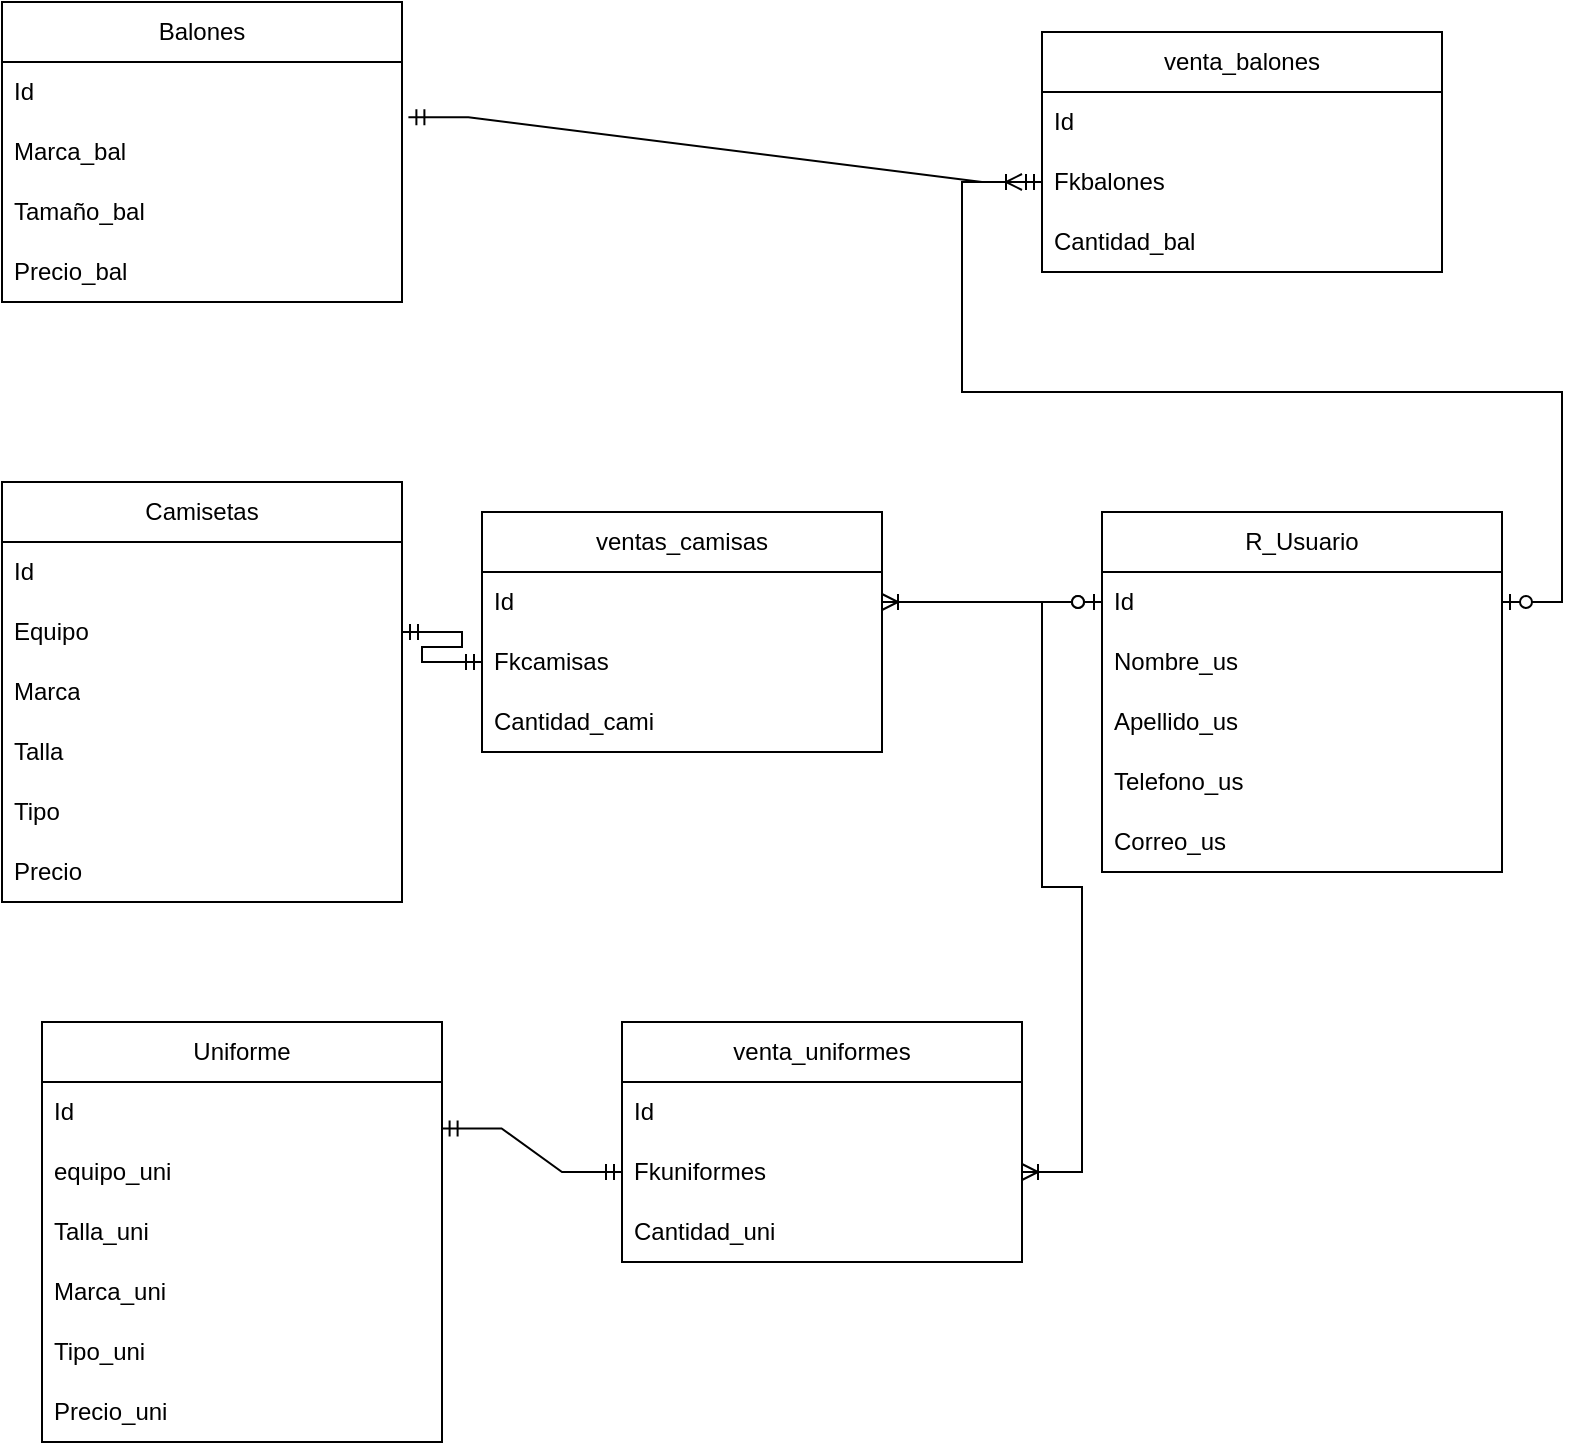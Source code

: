 <mxfile version="26.2.14">
  <diagram name="Página-1" id="8gTZQOwOSnoX_wjTtR-t">
    <mxGraphModel dx="1342" dy="663" grid="1" gridSize="10" guides="1" tooltips="1" connect="1" arrows="1" fold="1" page="1" pageScale="1" pageWidth="827" pageHeight="1169" math="0" shadow="0">
      <root>
        <mxCell id="0" />
        <mxCell id="1" parent="0" />
        <mxCell id="ZEeomSzJ_0MppkpUZ8nu-1" value="Camisetas" style="swimlane;fontStyle=0;childLayout=stackLayout;horizontal=1;startSize=30;horizontalStack=0;resizeParent=1;resizeParentMax=0;resizeLast=0;collapsible=1;marginBottom=0;whiteSpace=wrap;html=1;" vertex="1" parent="1">
          <mxGeometry x="60" y="650" width="200" height="210" as="geometry" />
        </mxCell>
        <mxCell id="ZEeomSzJ_0MppkpUZ8nu-2" value="Id" style="text;strokeColor=none;fillColor=none;align=left;verticalAlign=middle;spacingLeft=4;spacingRight=4;overflow=hidden;points=[[0,0.5],[1,0.5]];portConstraint=eastwest;rotatable=0;whiteSpace=wrap;html=1;" vertex="1" parent="ZEeomSzJ_0MppkpUZ8nu-1">
          <mxGeometry y="30" width="200" height="30" as="geometry" />
        </mxCell>
        <mxCell id="ZEeomSzJ_0MppkpUZ8nu-3" value="Equipo" style="text;strokeColor=none;fillColor=none;align=left;verticalAlign=middle;spacingLeft=4;spacingRight=4;overflow=hidden;points=[[0,0.5],[1,0.5]];portConstraint=eastwest;rotatable=0;whiteSpace=wrap;html=1;" vertex="1" parent="ZEeomSzJ_0MppkpUZ8nu-1">
          <mxGeometry y="60" width="200" height="30" as="geometry" />
        </mxCell>
        <mxCell id="ZEeomSzJ_0MppkpUZ8nu-5" value="Marca" style="text;strokeColor=none;fillColor=none;align=left;verticalAlign=middle;spacingLeft=4;spacingRight=4;overflow=hidden;points=[[0,0.5],[1,0.5]];portConstraint=eastwest;rotatable=0;whiteSpace=wrap;html=1;" vertex="1" parent="ZEeomSzJ_0MppkpUZ8nu-1">
          <mxGeometry y="90" width="200" height="30" as="geometry" />
        </mxCell>
        <mxCell id="ZEeomSzJ_0MppkpUZ8nu-4" value="Talla" style="text;strokeColor=none;fillColor=none;align=left;verticalAlign=middle;spacingLeft=4;spacingRight=4;overflow=hidden;points=[[0,0.5],[1,0.5]];portConstraint=eastwest;rotatable=0;whiteSpace=wrap;html=1;" vertex="1" parent="ZEeomSzJ_0MppkpUZ8nu-1">
          <mxGeometry y="120" width="200" height="30" as="geometry" />
        </mxCell>
        <mxCell id="ZEeomSzJ_0MppkpUZ8nu-6" value="Tipo" style="text;strokeColor=none;fillColor=none;align=left;verticalAlign=middle;spacingLeft=4;spacingRight=4;overflow=hidden;points=[[0,0.5],[1,0.5]];portConstraint=eastwest;rotatable=0;whiteSpace=wrap;html=1;" vertex="1" parent="ZEeomSzJ_0MppkpUZ8nu-1">
          <mxGeometry y="150" width="200" height="30" as="geometry" />
        </mxCell>
        <mxCell id="ZEeomSzJ_0MppkpUZ8nu-7" value="Precio" style="text;strokeColor=none;fillColor=none;align=left;verticalAlign=middle;spacingLeft=4;spacingRight=4;overflow=hidden;points=[[0,0.5],[1,0.5]];portConstraint=eastwest;rotatable=0;whiteSpace=wrap;html=1;" vertex="1" parent="ZEeomSzJ_0MppkpUZ8nu-1">
          <mxGeometry y="180" width="200" height="30" as="geometry" />
        </mxCell>
        <mxCell id="ZEeomSzJ_0MppkpUZ8nu-8" value="Uniforme" style="swimlane;fontStyle=0;childLayout=stackLayout;horizontal=1;startSize=30;horizontalStack=0;resizeParent=1;resizeParentMax=0;resizeLast=0;collapsible=1;marginBottom=0;whiteSpace=wrap;html=1;" vertex="1" parent="1">
          <mxGeometry x="80" y="920" width="200" height="210" as="geometry" />
        </mxCell>
        <mxCell id="ZEeomSzJ_0MppkpUZ8nu-9" value="Id" style="text;strokeColor=none;fillColor=none;align=left;verticalAlign=middle;spacingLeft=4;spacingRight=4;overflow=hidden;points=[[0,0.5],[1,0.5]];portConstraint=eastwest;rotatable=0;whiteSpace=wrap;html=1;" vertex="1" parent="ZEeomSzJ_0MppkpUZ8nu-8">
          <mxGeometry y="30" width="200" height="30" as="geometry" />
        </mxCell>
        <mxCell id="ZEeomSzJ_0MppkpUZ8nu-10" value="equipo_uni" style="text;strokeColor=none;fillColor=none;align=left;verticalAlign=middle;spacingLeft=4;spacingRight=4;overflow=hidden;points=[[0,0.5],[1,0.5]];portConstraint=eastwest;rotatable=0;whiteSpace=wrap;html=1;" vertex="1" parent="ZEeomSzJ_0MppkpUZ8nu-8">
          <mxGeometry y="60" width="200" height="30" as="geometry" />
        </mxCell>
        <mxCell id="ZEeomSzJ_0MppkpUZ8nu-11" value="Talla_uni" style="text;strokeColor=none;fillColor=none;align=left;verticalAlign=middle;spacingLeft=4;spacingRight=4;overflow=hidden;points=[[0,0.5],[1,0.5]];portConstraint=eastwest;rotatable=0;whiteSpace=wrap;html=1;" vertex="1" parent="ZEeomSzJ_0MppkpUZ8nu-8">
          <mxGeometry y="90" width="200" height="30" as="geometry" />
        </mxCell>
        <mxCell id="ZEeomSzJ_0MppkpUZ8nu-12" value="Marca_uni" style="text;strokeColor=none;fillColor=none;align=left;verticalAlign=middle;spacingLeft=4;spacingRight=4;overflow=hidden;points=[[0,0.5],[1,0.5]];portConstraint=eastwest;rotatable=0;whiteSpace=wrap;html=1;" vertex="1" parent="ZEeomSzJ_0MppkpUZ8nu-8">
          <mxGeometry y="120" width="200" height="30" as="geometry" />
        </mxCell>
        <mxCell id="ZEeomSzJ_0MppkpUZ8nu-13" value="Tipo_uni" style="text;strokeColor=none;fillColor=none;align=left;verticalAlign=middle;spacingLeft=4;spacingRight=4;overflow=hidden;points=[[0,0.5],[1,0.5]];portConstraint=eastwest;rotatable=0;whiteSpace=wrap;html=1;" vertex="1" parent="ZEeomSzJ_0MppkpUZ8nu-8">
          <mxGeometry y="150" width="200" height="30" as="geometry" />
        </mxCell>
        <mxCell id="ZEeomSzJ_0MppkpUZ8nu-14" value="Precio_uni" style="text;strokeColor=none;fillColor=none;align=left;verticalAlign=middle;spacingLeft=4;spacingRight=4;overflow=hidden;points=[[0,0.5],[1,0.5]];portConstraint=eastwest;rotatable=0;whiteSpace=wrap;html=1;" vertex="1" parent="ZEeomSzJ_0MppkpUZ8nu-8">
          <mxGeometry y="180" width="200" height="30" as="geometry" />
        </mxCell>
        <mxCell id="ZEeomSzJ_0MppkpUZ8nu-15" value="Balones" style="swimlane;fontStyle=0;childLayout=stackLayout;horizontal=1;startSize=30;horizontalStack=0;resizeParent=1;resizeParentMax=0;resizeLast=0;collapsible=1;marginBottom=0;whiteSpace=wrap;html=1;" vertex="1" parent="1">
          <mxGeometry x="60" y="410" width="200" height="150" as="geometry" />
        </mxCell>
        <mxCell id="ZEeomSzJ_0MppkpUZ8nu-16" value="Id" style="text;strokeColor=none;fillColor=none;align=left;verticalAlign=middle;spacingLeft=4;spacingRight=4;overflow=hidden;points=[[0,0.5],[1,0.5]];portConstraint=eastwest;rotatable=0;whiteSpace=wrap;html=1;" vertex="1" parent="ZEeomSzJ_0MppkpUZ8nu-15">
          <mxGeometry y="30" width="200" height="30" as="geometry" />
        </mxCell>
        <mxCell id="ZEeomSzJ_0MppkpUZ8nu-17" value="Marca_bal" style="text;strokeColor=none;fillColor=none;align=left;verticalAlign=middle;spacingLeft=4;spacingRight=4;overflow=hidden;points=[[0,0.5],[1,0.5]];portConstraint=eastwest;rotatable=0;whiteSpace=wrap;html=1;" vertex="1" parent="ZEeomSzJ_0MppkpUZ8nu-15">
          <mxGeometry y="60" width="200" height="30" as="geometry" />
        </mxCell>
        <mxCell id="ZEeomSzJ_0MppkpUZ8nu-18" value="Tamaño_bal" style="text;strokeColor=none;fillColor=none;align=left;verticalAlign=middle;spacingLeft=4;spacingRight=4;overflow=hidden;points=[[0,0.5],[1,0.5]];portConstraint=eastwest;rotatable=0;whiteSpace=wrap;html=1;" vertex="1" parent="ZEeomSzJ_0MppkpUZ8nu-15">
          <mxGeometry y="90" width="200" height="30" as="geometry" />
        </mxCell>
        <mxCell id="ZEeomSzJ_0MppkpUZ8nu-19" value="Precio_bal" style="text;strokeColor=none;fillColor=none;align=left;verticalAlign=middle;spacingLeft=4;spacingRight=4;overflow=hidden;points=[[0,0.5],[1,0.5]];portConstraint=eastwest;rotatable=0;whiteSpace=wrap;html=1;" vertex="1" parent="ZEeomSzJ_0MppkpUZ8nu-15">
          <mxGeometry y="120" width="200" height="30" as="geometry" />
        </mxCell>
        <mxCell id="ZEeomSzJ_0MppkpUZ8nu-22" value="R_Usuario" style="swimlane;fontStyle=0;childLayout=stackLayout;horizontal=1;startSize=30;horizontalStack=0;resizeParent=1;resizeParentMax=0;resizeLast=0;collapsible=1;marginBottom=0;whiteSpace=wrap;html=1;" vertex="1" parent="1">
          <mxGeometry x="610" y="665" width="200" height="180" as="geometry" />
        </mxCell>
        <mxCell id="ZEeomSzJ_0MppkpUZ8nu-23" value="Id" style="text;strokeColor=none;fillColor=none;align=left;verticalAlign=middle;spacingLeft=4;spacingRight=4;overflow=hidden;points=[[0,0.5],[1,0.5]];portConstraint=eastwest;rotatable=0;whiteSpace=wrap;html=1;" vertex="1" parent="ZEeomSzJ_0MppkpUZ8nu-22">
          <mxGeometry y="30" width="200" height="30" as="geometry" />
        </mxCell>
        <mxCell id="ZEeomSzJ_0MppkpUZ8nu-24" value="Nombre_us" style="text;strokeColor=none;fillColor=none;align=left;verticalAlign=middle;spacingLeft=4;spacingRight=4;overflow=hidden;points=[[0,0.5],[1,0.5]];portConstraint=eastwest;rotatable=0;whiteSpace=wrap;html=1;" vertex="1" parent="ZEeomSzJ_0MppkpUZ8nu-22">
          <mxGeometry y="60" width="200" height="30" as="geometry" />
        </mxCell>
        <mxCell id="ZEeomSzJ_0MppkpUZ8nu-25" value="Apellido_us" style="text;strokeColor=none;fillColor=none;align=left;verticalAlign=middle;spacingLeft=4;spacingRight=4;overflow=hidden;points=[[0,0.5],[1,0.5]];portConstraint=eastwest;rotatable=0;whiteSpace=wrap;html=1;" vertex="1" parent="ZEeomSzJ_0MppkpUZ8nu-22">
          <mxGeometry y="90" width="200" height="30" as="geometry" />
        </mxCell>
        <mxCell id="ZEeomSzJ_0MppkpUZ8nu-26" value="Telefono_us" style="text;strokeColor=none;fillColor=none;align=left;verticalAlign=middle;spacingLeft=4;spacingRight=4;overflow=hidden;points=[[0,0.5],[1,0.5]];portConstraint=eastwest;rotatable=0;whiteSpace=wrap;html=1;" vertex="1" parent="ZEeomSzJ_0MppkpUZ8nu-22">
          <mxGeometry y="120" width="200" height="30" as="geometry" />
        </mxCell>
        <mxCell id="ZEeomSzJ_0MppkpUZ8nu-27" value="Correo_us" style="text;strokeColor=none;fillColor=none;align=left;verticalAlign=middle;spacingLeft=4;spacingRight=4;overflow=hidden;points=[[0,0.5],[1,0.5]];portConstraint=eastwest;rotatable=0;whiteSpace=wrap;html=1;" vertex="1" parent="ZEeomSzJ_0MppkpUZ8nu-22">
          <mxGeometry y="150" width="200" height="30" as="geometry" />
        </mxCell>
        <mxCell id="ZEeomSzJ_0MppkpUZ8nu-29" value="ventas_camisas" style="swimlane;fontStyle=0;childLayout=stackLayout;horizontal=1;startSize=30;horizontalStack=0;resizeParent=1;resizeParentMax=0;resizeLast=0;collapsible=1;marginBottom=0;whiteSpace=wrap;html=1;" vertex="1" parent="1">
          <mxGeometry x="300" y="665" width="200" height="120" as="geometry" />
        </mxCell>
        <mxCell id="ZEeomSzJ_0MppkpUZ8nu-30" value="Id" style="text;strokeColor=none;fillColor=none;align=left;verticalAlign=middle;spacingLeft=4;spacingRight=4;overflow=hidden;points=[[0,0.5],[1,0.5]];portConstraint=eastwest;rotatable=0;whiteSpace=wrap;html=1;" vertex="1" parent="ZEeomSzJ_0MppkpUZ8nu-29">
          <mxGeometry y="30" width="200" height="30" as="geometry" />
        </mxCell>
        <mxCell id="ZEeomSzJ_0MppkpUZ8nu-35" value="Fkcamisas" style="text;strokeColor=none;fillColor=none;align=left;verticalAlign=middle;spacingLeft=4;spacingRight=4;overflow=hidden;points=[[0,0.5],[1,0.5]];portConstraint=eastwest;rotatable=0;whiteSpace=wrap;html=1;" vertex="1" parent="ZEeomSzJ_0MppkpUZ8nu-29">
          <mxGeometry y="60" width="200" height="30" as="geometry" />
        </mxCell>
        <mxCell id="ZEeomSzJ_0MppkpUZ8nu-54" value="Cantidad_cami&lt;span style=&quot;color: rgba(0, 0, 0, 0); font-family: monospace; font-size: 0px; text-wrap-mode: nowrap;&quot;&gt;%3CmxGraphModel%3E%3Croot%3E%3CmxCell%20id%3D%220%22%2F%3E%3CmxCell%20id%3D%221%22%20parent%3D%220%22%2F%3E%3CmxCell%20id%3D%222%22%20value%3D%22Cantidad_uni%22%20style%3D%22text%3BstrokeColor%3Dnone%3BfillColor%3Dnone%3Balign%3Dleft%3BverticalAlign%3Dmiddle%3BspacingLeft%3D4%3BspacingRight%3D4%3Boverflow%3Dhidden%3Bpoints%3D%5B%5B0%2C0.5%5D%2C%5B1%2C0.5%5D%5D%3BportConstraint%3Deastwest%3Brotatable%3D0%3BwhiteSpace%3Dwrap%3Bhtml%3D1%3B%22%20vertex%3D%221%22%20parent%3D%221%22%3E%3CmxGeometry%20x%3D%22370%22%20y%3D%221010%22%20width%3D%22200%22%20height%3D%2230%22%20as%3D%22geometry%22%2F%3E%3C%2FmxCell%3E%3C%2Froot%3E%3C%2FmxGraphModel%3E&lt;/span&gt;" style="text;strokeColor=none;fillColor=none;align=left;verticalAlign=middle;spacingLeft=4;spacingRight=4;overflow=hidden;points=[[0,0.5],[1,0.5]];portConstraint=eastwest;rotatable=0;whiteSpace=wrap;html=1;" vertex="1" parent="ZEeomSzJ_0MppkpUZ8nu-29">
          <mxGeometry y="90" width="200" height="30" as="geometry" />
        </mxCell>
        <mxCell id="ZEeomSzJ_0MppkpUZ8nu-36" value="venta_balones" style="swimlane;fontStyle=0;childLayout=stackLayout;horizontal=1;startSize=30;horizontalStack=0;resizeParent=1;resizeParentMax=0;resizeLast=0;collapsible=1;marginBottom=0;whiteSpace=wrap;html=1;" vertex="1" parent="1">
          <mxGeometry x="580" y="425" width="200" height="120" as="geometry" />
        </mxCell>
        <mxCell id="ZEeomSzJ_0MppkpUZ8nu-37" value="Id" style="text;strokeColor=none;fillColor=none;align=left;verticalAlign=middle;spacingLeft=4;spacingRight=4;overflow=hidden;points=[[0,0.5],[1,0.5]];portConstraint=eastwest;rotatable=0;whiteSpace=wrap;html=1;" vertex="1" parent="ZEeomSzJ_0MppkpUZ8nu-36">
          <mxGeometry y="30" width="200" height="30" as="geometry" />
        </mxCell>
        <mxCell id="ZEeomSzJ_0MppkpUZ8nu-38" value="Fkbalones" style="text;strokeColor=none;fillColor=none;align=left;verticalAlign=middle;spacingLeft=4;spacingRight=4;overflow=hidden;points=[[0,0.5],[1,0.5]];portConstraint=eastwest;rotatable=0;whiteSpace=wrap;html=1;" vertex="1" parent="ZEeomSzJ_0MppkpUZ8nu-36">
          <mxGeometry y="60" width="200" height="30" as="geometry" />
        </mxCell>
        <mxCell id="ZEeomSzJ_0MppkpUZ8nu-55" value="Cantidad_bal" style="text;strokeColor=none;fillColor=none;align=left;verticalAlign=middle;spacingLeft=4;spacingRight=4;overflow=hidden;points=[[0,0.5],[1,0.5]];portConstraint=eastwest;rotatable=0;whiteSpace=wrap;html=1;" vertex="1" parent="ZEeomSzJ_0MppkpUZ8nu-36">
          <mxGeometry y="90" width="200" height="30" as="geometry" />
        </mxCell>
        <mxCell id="ZEeomSzJ_0MppkpUZ8nu-43" value="venta_uniformes" style="swimlane;fontStyle=0;childLayout=stackLayout;horizontal=1;startSize=30;horizontalStack=0;resizeParent=1;resizeParentMax=0;resizeLast=0;collapsible=1;marginBottom=0;whiteSpace=wrap;html=1;" vertex="1" parent="1">
          <mxGeometry x="370" y="920" width="200" height="120" as="geometry" />
        </mxCell>
        <mxCell id="ZEeomSzJ_0MppkpUZ8nu-44" value="Id" style="text;strokeColor=none;fillColor=none;align=left;verticalAlign=middle;spacingLeft=4;spacingRight=4;overflow=hidden;points=[[0,0.5],[1,0.5]];portConstraint=eastwest;rotatable=0;whiteSpace=wrap;html=1;" vertex="1" parent="ZEeomSzJ_0MppkpUZ8nu-43">
          <mxGeometry y="30" width="200" height="30" as="geometry" />
        </mxCell>
        <mxCell id="ZEeomSzJ_0MppkpUZ8nu-45" value="Fkuniformes" style="text;strokeColor=none;fillColor=none;align=left;verticalAlign=middle;spacingLeft=4;spacingRight=4;overflow=hidden;points=[[0,0.5],[1,0.5]];portConstraint=eastwest;rotatable=0;whiteSpace=wrap;html=1;" vertex="1" parent="ZEeomSzJ_0MppkpUZ8nu-43">
          <mxGeometry y="60" width="200" height="30" as="geometry" />
        </mxCell>
        <mxCell id="ZEeomSzJ_0MppkpUZ8nu-53" value="Cantidad_uni" style="text;strokeColor=none;fillColor=none;align=left;verticalAlign=middle;spacingLeft=4;spacingRight=4;overflow=hidden;points=[[0,0.5],[1,0.5]];portConstraint=eastwest;rotatable=0;whiteSpace=wrap;html=1;" vertex="1" parent="ZEeomSzJ_0MppkpUZ8nu-43">
          <mxGeometry y="90" width="200" height="30" as="geometry" />
        </mxCell>
        <mxCell id="ZEeomSzJ_0MppkpUZ8nu-50" value="" style="edgeStyle=entityRelationEdgeStyle;fontSize=12;html=1;endArrow=ERmandOne;startArrow=ERmandOne;rounded=0;exitX=1;exitY=0.5;exitDx=0;exitDy=0;" edge="1" parent="1" target="ZEeomSzJ_0MppkpUZ8nu-35">
          <mxGeometry width="100" height="100" relative="1" as="geometry">
            <mxPoint x="260.0" y="725.0" as="sourcePoint" />
            <mxPoint x="350" y="740" as="targetPoint" />
          </mxGeometry>
        </mxCell>
        <mxCell id="ZEeomSzJ_0MppkpUZ8nu-51" value="" style="edgeStyle=entityRelationEdgeStyle;fontSize=12;html=1;endArrow=ERmandOne;startArrow=ERmandOne;rounded=0;exitX=1.016;exitY=-0.078;exitDx=0;exitDy=0;exitPerimeter=0;" edge="1" parent="1" source="ZEeomSzJ_0MppkpUZ8nu-17" target="ZEeomSzJ_0MppkpUZ8nu-38">
          <mxGeometry width="100" height="100" relative="1" as="geometry">
            <mxPoint x="270.0" y="735.0" as="sourcePoint" />
            <mxPoint x="340" y="468" as="targetPoint" />
            <Array as="points">
              <mxPoint x="280" y="550" />
            </Array>
          </mxGeometry>
        </mxCell>
        <mxCell id="ZEeomSzJ_0MppkpUZ8nu-52" value="" style="edgeStyle=entityRelationEdgeStyle;fontSize=12;html=1;endArrow=ERmandOne;startArrow=ERmandOne;rounded=0;entryX=0;entryY=0.5;entryDx=0;entryDy=0;exitX=0.999;exitY=0.774;exitDx=0;exitDy=0;exitPerimeter=0;" edge="1" parent="1" source="ZEeomSzJ_0MppkpUZ8nu-9" target="ZEeomSzJ_0MppkpUZ8nu-45">
          <mxGeometry width="100" height="100" relative="1" as="geometry">
            <mxPoint x="280.0" y="745.0" as="sourcePoint" />
            <mxPoint x="334" y="715" as="targetPoint" />
          </mxGeometry>
        </mxCell>
        <mxCell id="ZEeomSzJ_0MppkpUZ8nu-56" value="" style="edgeStyle=entityRelationEdgeStyle;fontSize=12;html=1;endArrow=ERoneToMany;startArrow=ERzeroToOne;rounded=0;" edge="1" parent="1" source="ZEeomSzJ_0MppkpUZ8nu-23">
          <mxGeometry width="100" height="100" relative="1" as="geometry">
            <mxPoint x="380" y="620" as="sourcePoint" />
            <mxPoint x="570" y="500" as="targetPoint" />
            <Array as="points">
              <mxPoint x="630" y="640" />
              <mxPoint x="570" y="730" />
              <mxPoint x="490" y="660" />
              <mxPoint x="580" y="730" />
            </Array>
          </mxGeometry>
        </mxCell>
        <mxCell id="ZEeomSzJ_0MppkpUZ8nu-58" value="" style="edgeStyle=entityRelationEdgeStyle;fontSize=12;html=1;endArrow=ERoneToMany;startArrow=ERzeroToOne;rounded=0;exitX=0;exitY=0.5;exitDx=0;exitDy=0;entryX=1;entryY=0.5;entryDx=0;entryDy=0;" edge="1" parent="1" source="ZEeomSzJ_0MppkpUZ8nu-23" target="ZEeomSzJ_0MppkpUZ8nu-45">
          <mxGeometry width="100" height="100" relative="1" as="geometry">
            <mxPoint x="618" y="674" as="sourcePoint" />
            <mxPoint x="540" y="485" as="targetPoint" />
            <Array as="points">
              <mxPoint x="540" y="730" />
              <mxPoint x="580" y="740" />
              <mxPoint x="500" y="670" />
              <mxPoint x="590" y="740" />
            </Array>
          </mxGeometry>
        </mxCell>
        <mxCell id="ZEeomSzJ_0MppkpUZ8nu-59" value="" style="edgeStyle=entityRelationEdgeStyle;fontSize=12;html=1;endArrow=ERoneToMany;startArrow=ERzeroToOne;rounded=0;entryX=1;entryY=0.5;entryDx=0;entryDy=0;" edge="1" parent="1" source="ZEeomSzJ_0MppkpUZ8nu-23" target="ZEeomSzJ_0MppkpUZ8nu-30">
          <mxGeometry width="100" height="100" relative="1" as="geometry">
            <mxPoint x="628" y="684" as="sourcePoint" />
            <mxPoint x="550" y="495" as="targetPoint" />
            <Array as="points">
              <mxPoint x="590" y="750" />
              <mxPoint x="510" y="680" />
              <mxPoint x="600" y="750" />
            </Array>
          </mxGeometry>
        </mxCell>
      </root>
    </mxGraphModel>
  </diagram>
</mxfile>
